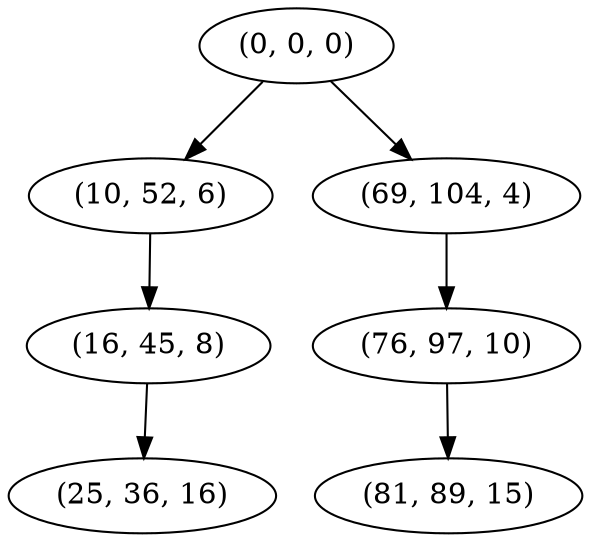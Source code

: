 digraph tree {
    "(0, 0, 0)";
    "(10, 52, 6)";
    "(16, 45, 8)";
    "(25, 36, 16)";
    "(69, 104, 4)";
    "(76, 97, 10)";
    "(81, 89, 15)";
    "(0, 0, 0)" -> "(10, 52, 6)";
    "(0, 0, 0)" -> "(69, 104, 4)";
    "(10, 52, 6)" -> "(16, 45, 8)";
    "(16, 45, 8)" -> "(25, 36, 16)";
    "(69, 104, 4)" -> "(76, 97, 10)";
    "(76, 97, 10)" -> "(81, 89, 15)";
}
